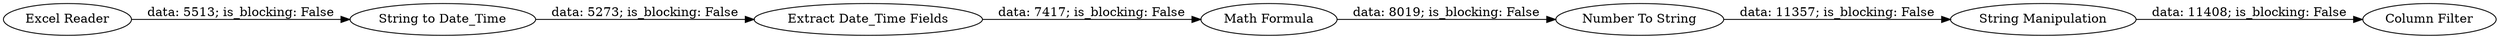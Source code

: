 digraph {
	"4528083283358129018_3" [label="String to Date_Time"]
	"4528083283358129018_48" [label="Number To String"]
	"4528083283358129018_1" [label="Excel Reader"]
	"4528083283358129018_10" [label="Extract Date_Time Fields"]
	"4528083283358129018_49" [label="String Manipulation"]
	"4528083283358129018_47" [label="Math Formula"]
	"4528083283358129018_50" [label="Column Filter"]
	"4528083283358129018_1" -> "4528083283358129018_3" [label="data: 5513; is_blocking: False"]
	"4528083283358129018_49" -> "4528083283358129018_50" [label="data: 11408; is_blocking: False"]
	"4528083283358129018_48" -> "4528083283358129018_49" [label="data: 11357; is_blocking: False"]
	"4528083283358129018_10" -> "4528083283358129018_47" [label="data: 7417; is_blocking: False"]
	"4528083283358129018_3" -> "4528083283358129018_10" [label="data: 5273; is_blocking: False"]
	"4528083283358129018_47" -> "4528083283358129018_48" [label="data: 8019; is_blocking: False"]
	rankdir=LR
}
